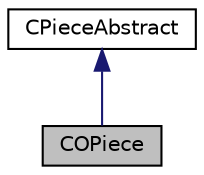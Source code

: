digraph "COPiece"
{
  edge [fontname="Helvetica",fontsize="10",labelfontname="Helvetica",labelfontsize="10"];
  node [fontname="Helvetica",fontsize="10",shape=record];
  Node1 [label="COPiece",height=0.2,width=0.4,color="black", fillcolor="grey75", style="filled" fontcolor="black"];
  Node2 -> Node1 [dir="back",color="midnightblue",fontsize="10",style="solid",fontname="Helvetica"];
  Node2 [label="CPieceAbstract",height=0.2,width=0.4,color="black", fillcolor="white", style="filled",URL="$class_c_piece_abstract.html",tooltip="classe CPieceAbstract abstraite"];
}
